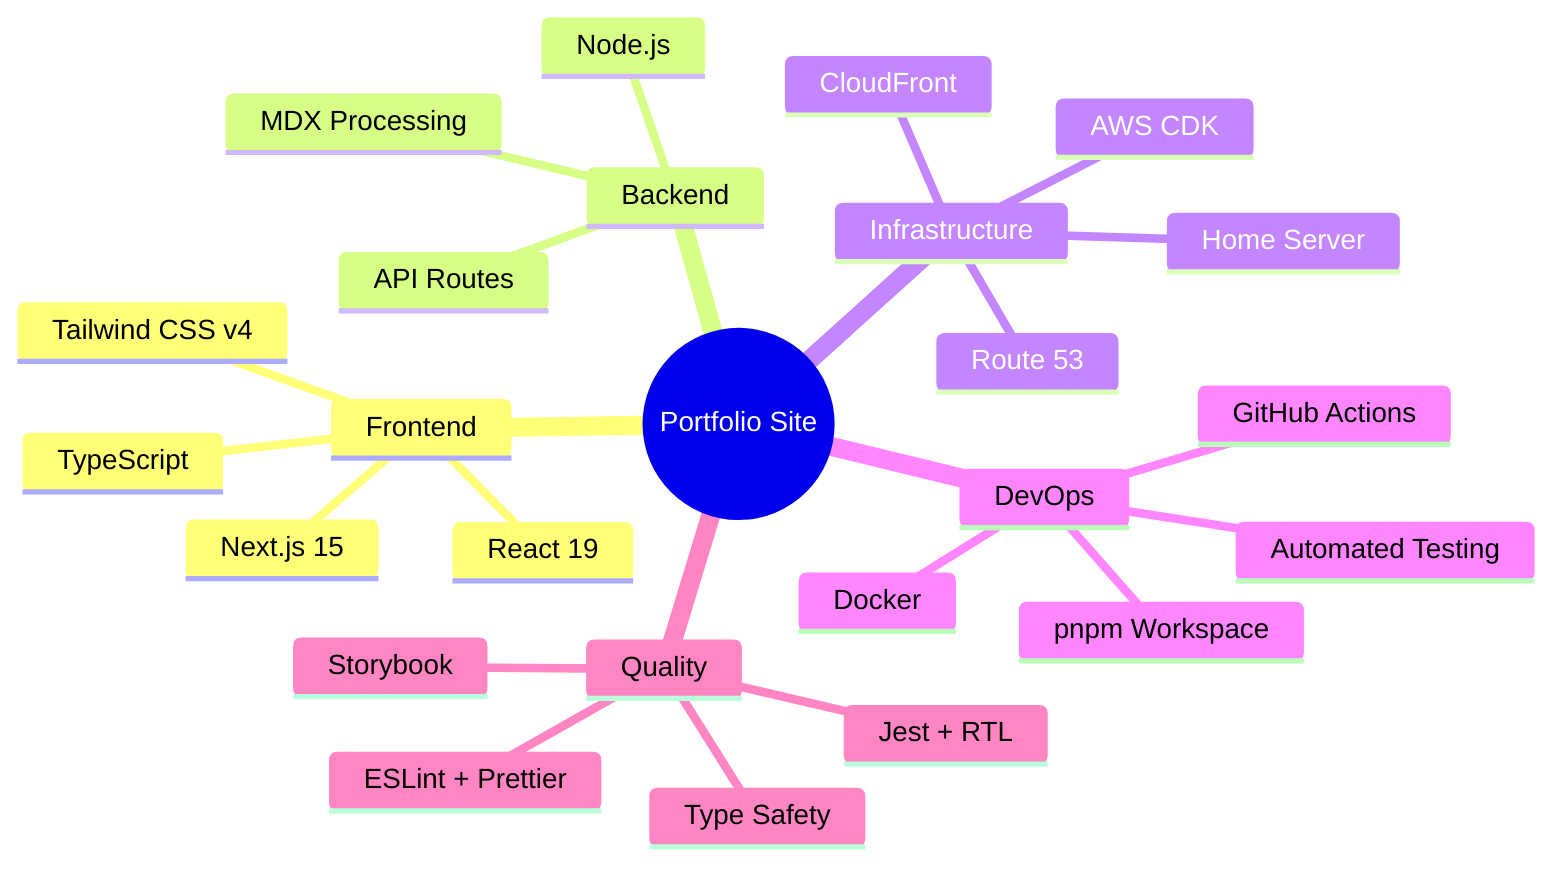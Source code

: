mindmap
  root((Portfolio Site))
    Frontend
      Next.js 15
      React 19
      Tailwind CSS v4
      TypeScript
    Backend
      Node.js
      API Routes
      MDX Processing
    Infrastructure
      AWS CDK
      CloudFront
      Route 53
      Home Server
    DevOps
      GitHub Actions
      Docker
      pnpm Workspace
      Automated Testing
    Quality
      ESLint + Prettier
      Jest + RTL
      Storybook
      Type Safety